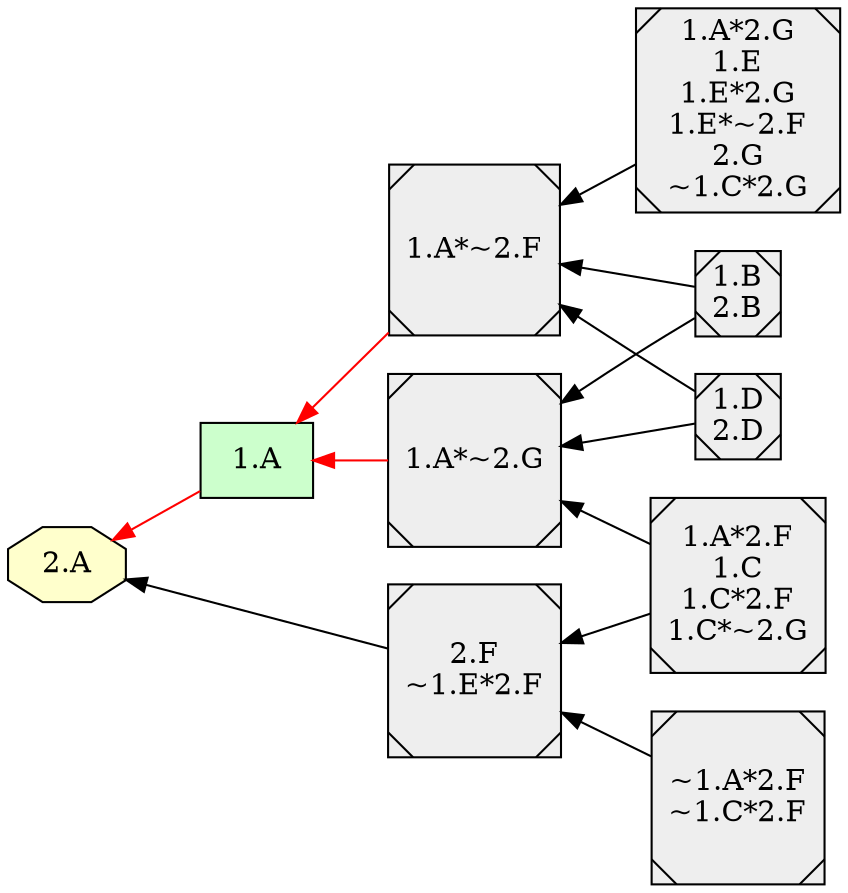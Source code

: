 digraph {

rankdir = RL

  node [shape=box style="filled" fillcolor="#CCFFCC"]
  "1.A"
  "1.A"
  "1.A"
  "1.A"
  "1.A"
  "1.A"
  "1.A"
  node [shape=octagon style="filled" fillcolor="#FFFFCC"]
  "2.A"
  "2.A"
  "2.A"
  "2.A"
  "2.A"
  "2.A"
  "2.A"
  node [shape=Msquare style="filled" fillcolor="#EEEEEE"]
  "1.B\n2.B"
  "2.F\n~1.E*2.F"
  "1.D\n2.D"
  "1.D\n2.D"
  "1.A*2.G\n1.E\n1.E*2.G\n1.E*~2.F\n2.G\n~1.C*2.G"
  "1.B\n2.B"
  "1.A*2.F\n1.C\n1.C*2.F\n1.C*~2.G"
  "~1.A*2.F\n~1.C*2.F"
  "1.A*~2.G"
  "1.A*~2.F"
  "1.A*2.G\n1.E\n1.E*2.G\n1.E*~2.F\n2.G\n~1.C*2.G"
  "1.A*~2.F"
  "2.F\n~1.E*2.F"
  "~1.A*2.F\n~1.C*2.F"
  "2.F\n~1.E*2.F"
  "1.B\n2.B"
  "1.A*~2.G"
  "1.B\n2.B"
  "1.A*~2.F"
  "1.D\n2.D"
  "1.A*~2.G"
  "1.D\n2.D"
  "1.A*~2.F"
  "1.A*2.F\n1.C\n1.C*2.F\n1.C*~2.G"
  "1.A*~2.G"
  "1.A*2.F\n1.C\n1.C*2.F\n1.C*~2.G"
  "2.F\n~1.E*2.F"
  "1.A*2.G\n1.E\n1.E*2.G\n1.E*~2.F\n2.G\n~1.C*2.G"
  "1.A*2.G\n1.E\n1.E*2.G\n1.E*~2.F\n2.G\n~1.C*2.G"
  "~1.A*2.F\n~1.C*2.F"
  "1.B\n2.B"
  "1.B\n2.B"
  "1.D\n2.D"
  "1.D\n2.D"
  "1.A*2.F\n1.C\n1.C*2.F\n1.C*~2.G"
  "1.A*2.F\n1.C\n1.C*2.F\n1.C*~2.G"
  "1.A" -> "2.A" [style=filled, color=red];
  "1.A*~2.G" -> "1.A" [style=filled, color=red];
  "1.A*~2.F" -> "1.A" [style=filled, color=red];
  "1.A*2.G\n1.E\n1.E*2.G\n1.E*~2.F\n2.G\n~1.C*2.G" -> "1.A*~2.F" [style=filled, color=black];
  "2.F\n~1.E*2.F" -> "2.A" [style=filled, color=black];
  "~1.A*2.F\n~1.C*2.F" -> "2.F\n~1.E*2.F" [style=filled, color=black];
  "1.B\n2.B" -> "1.A*~2.G" [style=filled, color=black];
  "1.B\n2.B" -> "1.A*~2.F" [style=filled, color=black];
  "1.D\n2.D" -> "1.A*~2.G" [style=filled, color=black];
  "1.D\n2.D" -> "1.A*~2.F" [style=filled, color=black];
  "1.A*2.F\n1.C\n1.C*2.F\n1.C*~2.G" -> "1.A*~2.G" [style=filled, color=black];
  "1.A*2.F\n1.C\n1.C*2.F\n1.C*~2.G" -> "2.F\n~1.E*2.F" [style=filled, color=black];
  subgraph cluster_lg {
    rankdir = LR
  }
}

